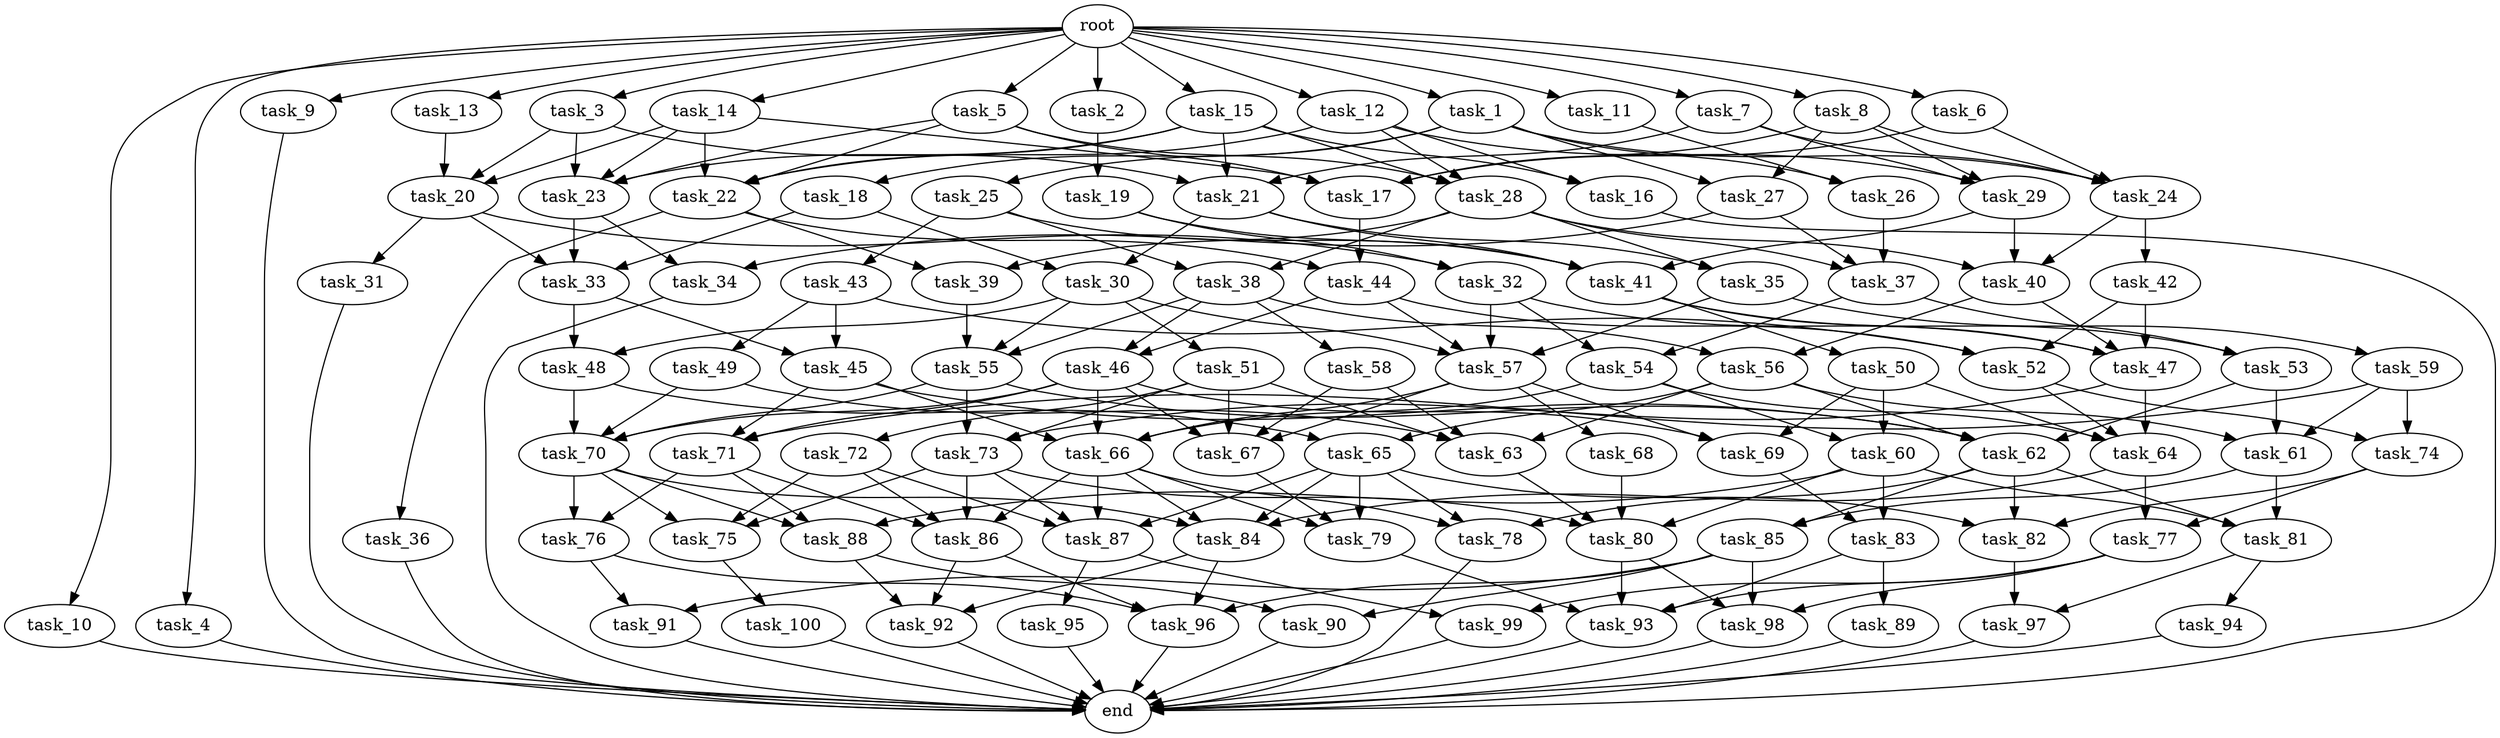 digraph G {
  task_66 [size="2.427085e+09"];
  task_71 [size="3.063824e+09"];
  task_79 [size="1.041190e+09"];
  task_27 [size="2.373346e+09"];
  task_34 [size="3.977134e+09"];
  task_69 [size="2.533487e+09"];
  task_63 [size="7.838066e+08"];
  task_87 [size="3.068595e+09"];
  task_26 [size="2.480496e+09"];
  task_25 [size="4.639664e+08"];
  task_44 [size="3.271513e+09"];
  task_19 [size="3.721391e+09"];
  task_57 [size="3.253991e+09"];
  task_47 [size="2.741647e+09"];
  task_29 [size="4.352230e+09"];
  task_20 [size="2.445192e+09"];
  task_56 [size="3.180315e+09"];
  task_15 [size="1.415769e+09"];
  task_77 [size="1.348420e+09"];
  task_92 [size="2.987823e+09"];
  task_100 [size="1.258358e+09"];
  task_16 [size="1.665201e+09"];
  task_91 [size="9.331091e+08"];
  task_82 [size="2.370048e+09"];
  task_73 [size="3.609423e+08"];
  task_65 [size="3.457743e+09"];
  task_10 [size="3.218324e+09"];
  task_30 [size="3.697209e+09"];
  task_23 [size="1.048831e+09"];
  task_78 [size="2.861596e+09"];
  task_28 [size="1.452802e+09"];
  task_38 [size="2.526152e+09"];
  task_32 [size="3.960258e+09"];
  task_4 [size="4.273206e+09"];
  task_9 [size="3.941678e+09"];
  task_84 [size="3.557674e+09"];
  task_14 [size="3.969521e+09"];
  end [size="0.000000e+00"];
  task_83 [size="9.806399e+08"];
  task_90 [size="2.278118e+09"];
  task_59 [size="2.120503e+09"];
  task_12 [size="3.065902e+08"];
  task_46 [size="1.899439e+09"];
  task_36 [size="1.014923e+09"];
  task_40 [size="4.776924e+09"];
  task_62 [size="3.901252e+09"];
  task_45 [size="9.651623e+08"];
  task_53 [size="2.137955e+09"];
  task_24 [size="4.258294e+09"];
  task_33 [size="1.218674e+09"];
  task_89 [size="1.705827e+08"];
  task_94 [size="5.890882e+08"];
  task_41 [size="2.435290e+09"];
  task_72 [size="1.504873e+09"];
  task_18 [size="4.522251e+09"];
  task_64 [size="2.178700e+09"];
  task_54 [size="4.679330e+09"];
  task_95 [size="3.524008e+09"];
  task_70 [size="1.612992e+09"];
  task_11 [size="4.336293e+09"];
  task_43 [size="1.394828e+08"];
  task_88 [size="3.946822e+09"];
  task_96 [size="2.717806e+09"];
  task_6 [size="2.187396e+09"];
  task_42 [size="2.045001e+07"];
  task_17 [size="8.187031e+08"];
  task_22 [size="4.276327e+09"];
  task_93 [size="6.169645e+08"];
  task_98 [size="1.729102e+09"];
  task_97 [size="2.783758e+08"];
  task_58 [size="4.254875e+09"];
  task_67 [size="2.143097e+09"];
  root [size="0.000000e+00"];
  task_48 [size="3.703888e+09"];
  task_35 [size="1.969181e+08"];
  task_80 [size="2.381139e+09"];
  task_99 [size="2.189305e+09"];
  task_68 [size="1.785284e+09"];
  task_1 [size="4.409145e+09"];
  task_55 [size="4.665022e+09"];
  task_13 [size="3.648474e+08"];
  task_52 [size="3.032220e+09"];
  task_81 [size="3.251385e+09"];
  task_39 [size="4.251328e+09"];
  task_2 [size="1.139171e+09"];
  task_37 [size="4.449134e+09"];
  task_5 [size="1.768819e+09"];
  task_76 [size="3.700230e+09"];
  task_51 [size="3.775206e+09"];
  task_7 [size="4.811917e+09"];
  task_60 [size="3.856564e+09"];
  task_74 [size="4.826865e+09"];
  task_85 [size="5.487163e+08"];
  task_49 [size="3.658073e+09"];
  task_31 [size="2.595812e+09"];
  task_21 [size="1.453399e+09"];
  task_3 [size="1.067533e+09"];
  task_8 [size="7.742321e+08"];
  task_75 [size="3.505750e+09"];
  task_50 [size="4.373623e+09"];
  task_61 [size="4.682426e+09"];
  task_86 [size="4.738933e+07"];

  task_66 -> task_79 [size="1.213543e+08"];
  task_66 -> task_87 [size="1.213543e+08"];
  task_66 -> task_84 [size="1.213543e+08"];
  task_66 -> task_78 [size="1.213543e+08"];
  task_66 -> task_86 [size="1.213543e+08"];
  task_71 -> task_76 [size="2.042550e+08"];
  task_71 -> task_88 [size="2.042550e+08"];
  task_71 -> task_86 [size="2.042550e+08"];
  task_79 -> task_93 [size="6.941270e+07"];
  task_27 -> task_37 [size="2.373346e+08"];
  task_27 -> task_34 [size="2.373346e+08"];
  task_34 -> end [size="1.000000e-12"];
  task_69 -> task_83 [size="1.688991e+08"];
  task_63 -> task_80 [size="3.919033e+07"];
  task_87 -> task_95 [size="1.534298e+08"];
  task_87 -> task_99 [size="1.534298e+08"];
  task_26 -> task_37 [size="2.480496e+08"];
  task_25 -> task_41 [size="9.279327e+07"];
  task_25 -> task_38 [size="9.279327e+07"];
  task_25 -> task_43 [size="9.279327e+07"];
  task_44 -> task_57 [size="3.271513e+08"];
  task_44 -> task_52 [size="3.271513e+08"];
  task_44 -> task_46 [size="3.271513e+08"];
  task_19 -> task_41 [size="7.442783e+08"];
  task_19 -> task_32 [size="7.442783e+08"];
  task_57 -> task_68 [size="1.626996e+08"];
  task_57 -> task_66 [size="1.626996e+08"];
  task_57 -> task_67 [size="1.626996e+08"];
  task_57 -> task_69 [size="1.626996e+08"];
  task_47 -> task_73 [size="1.370823e+08"];
  task_47 -> task_64 [size="1.370823e+08"];
  task_29 -> task_40 [size="2.901487e+08"];
  task_29 -> task_41 [size="2.901487e+08"];
  task_20 -> task_31 [size="1.630128e+08"];
  task_20 -> task_32 [size="1.630128e+08"];
  task_20 -> task_33 [size="1.630128e+08"];
  task_56 -> task_63 [size="3.180315e+08"];
  task_56 -> task_62 [size="3.180315e+08"];
  task_56 -> task_65 [size="3.180315e+08"];
  task_56 -> task_61 [size="3.180315e+08"];
  task_15 -> task_21 [size="2.831538e+08"];
  task_15 -> task_22 [size="2.831538e+08"];
  task_15 -> task_16 [size="2.831538e+08"];
  task_15 -> task_23 [size="2.831538e+08"];
  task_15 -> task_28 [size="2.831538e+08"];
  task_77 -> task_99 [size="1.348420e+08"];
  task_77 -> task_93 [size="1.348420e+08"];
  task_77 -> task_98 [size="1.348420e+08"];
  task_92 -> end [size="1.000000e-12"];
  task_100 -> end [size="1.000000e-12"];
  task_16 -> end [size="1.000000e-12"];
  task_91 -> end [size="1.000000e-12"];
  task_82 -> task_97 [size="1.580032e+08"];
  task_73 -> task_75 [size="2.406282e+07"];
  task_73 -> task_80 [size="2.406282e+07"];
  task_73 -> task_86 [size="2.406282e+07"];
  task_73 -> task_87 [size="2.406282e+07"];
  task_65 -> task_79 [size="3.457743e+08"];
  task_65 -> task_87 [size="3.457743e+08"];
  task_65 -> task_84 [size="3.457743e+08"];
  task_65 -> task_78 [size="3.457743e+08"];
  task_65 -> task_82 [size="3.457743e+08"];
  task_10 -> end [size="1.000000e-12"];
  task_30 -> task_57 [size="3.697209e+08"];
  task_30 -> task_51 [size="3.697209e+08"];
  task_30 -> task_55 [size="3.697209e+08"];
  task_30 -> task_48 [size="3.697209e+08"];
  task_23 -> task_34 [size="5.244154e+07"];
  task_23 -> task_33 [size="5.244154e+07"];
  task_78 -> end [size="1.000000e-12"];
  task_28 -> task_37 [size="9.685347e+07"];
  task_28 -> task_40 [size="9.685347e+07"];
  task_28 -> task_38 [size="9.685347e+07"];
  task_28 -> task_35 [size="9.685347e+07"];
  task_28 -> task_39 [size="9.685347e+07"];
  task_38 -> task_58 [size="2.526152e+08"];
  task_38 -> task_56 [size="2.526152e+08"];
  task_38 -> task_46 [size="2.526152e+08"];
  task_38 -> task_55 [size="2.526152e+08"];
  task_32 -> task_54 [size="3.960258e+08"];
  task_32 -> task_57 [size="3.960258e+08"];
  task_32 -> task_47 [size="3.960258e+08"];
  task_4 -> end [size="1.000000e-12"];
  task_9 -> end [size="1.000000e-12"];
  task_84 -> task_96 [size="1.778837e+08"];
  task_84 -> task_92 [size="1.778837e+08"];
  task_14 -> task_17 [size="7.939043e+08"];
  task_14 -> task_22 [size="7.939043e+08"];
  task_14 -> task_20 [size="7.939043e+08"];
  task_14 -> task_23 [size="7.939043e+08"];
  task_83 -> task_89 [size="9.806399e+07"];
  task_83 -> task_93 [size="9.806399e+07"];
  task_90 -> end [size="1.000000e-12"];
  task_59 -> task_74 [size="4.241006e+08"];
  task_59 -> task_61 [size="4.241006e+08"];
  task_59 -> task_71 [size="4.241006e+08"];
  task_12 -> task_28 [size="6.131803e+07"];
  task_12 -> task_22 [size="6.131803e+07"];
  task_12 -> task_16 [size="6.131803e+07"];
  task_12 -> task_29 [size="6.131803e+07"];
  task_46 -> task_66 [size="1.899439e+08"];
  task_46 -> task_70 [size="1.899439e+08"];
  task_46 -> task_67 [size="1.899439e+08"];
  task_46 -> task_69 [size="1.899439e+08"];
  task_46 -> task_71 [size="1.899439e+08"];
  task_36 -> end [size="1.000000e-12"];
  task_40 -> task_56 [size="3.184616e+08"];
  task_40 -> task_47 [size="3.184616e+08"];
  task_62 -> task_81 [size="1.950626e+08"];
  task_62 -> task_78 [size="1.950626e+08"];
  task_62 -> task_85 [size="1.950626e+08"];
  task_62 -> task_82 [size="1.950626e+08"];
  task_45 -> task_62 [size="9.651623e+07"];
  task_45 -> task_66 [size="9.651623e+07"];
  task_45 -> task_71 [size="9.651623e+07"];
  task_53 -> task_62 [size="2.137955e+08"];
  task_53 -> task_61 [size="2.137955e+08"];
  task_24 -> task_40 [size="2.129147e+08"];
  task_24 -> task_42 [size="2.129147e+08"];
  task_33 -> task_45 [size="8.124491e+07"];
  task_33 -> task_48 [size="8.124491e+07"];
  task_89 -> end [size="1.000000e-12"];
  task_94 -> end [size="1.000000e-12"];
  task_41 -> task_50 [size="1.217645e+08"];
  task_41 -> task_47 [size="1.217645e+08"];
  task_41 -> task_53 [size="1.217645e+08"];
  task_72 -> task_75 [size="3.009745e+08"];
  task_72 -> task_87 [size="3.009745e+08"];
  task_72 -> task_86 [size="3.009745e+08"];
  task_18 -> task_30 [size="9.044501e+08"];
  task_18 -> task_33 [size="9.044501e+08"];
  task_64 -> task_84 [size="1.089350e+08"];
  task_64 -> task_77 [size="1.089350e+08"];
  task_54 -> task_60 [size="4.679330e+08"];
  task_54 -> task_66 [size="4.679330e+08"];
  task_54 -> task_64 [size="4.679330e+08"];
  task_95 -> end [size="1.000000e-12"];
  task_70 -> task_76 [size="8.064960e+07"];
  task_70 -> task_75 [size="8.064960e+07"];
  task_70 -> task_88 [size="8.064960e+07"];
  task_70 -> task_84 [size="8.064960e+07"];
  task_11 -> task_26 [size="8.672587e+08"];
  task_43 -> task_49 [size="2.789657e+07"];
  task_43 -> task_52 [size="2.789657e+07"];
  task_43 -> task_45 [size="2.789657e+07"];
  task_88 -> task_90 [size="2.631215e+08"];
  task_88 -> task_92 [size="2.631215e+08"];
  task_96 -> end [size="1.000000e-12"];
  task_6 -> task_17 [size="4.374793e+08"];
  task_6 -> task_24 [size="4.374793e+08"];
  task_42 -> task_47 [size="4.090002e+06"];
  task_42 -> task_52 [size="4.090002e+06"];
  task_17 -> task_44 [size="4.093516e+07"];
  task_22 -> task_36 [size="2.138164e+08"];
  task_22 -> task_39 [size="2.138164e+08"];
  task_22 -> task_44 [size="2.138164e+08"];
  task_93 -> end [size="1.000000e-12"];
  task_98 -> end [size="1.000000e-12"];
  task_97 -> end [size="1.000000e-12"];
  task_58 -> task_63 [size="8.509749e+08"];
  task_58 -> task_67 [size="8.509749e+08"];
  task_67 -> task_79 [size="1.071548e+08"];
  root -> task_4 [size="1.000000e-12"];
  root -> task_1 [size="1.000000e-12"];
  root -> task_7 [size="1.000000e-12"];
  root -> task_13 [size="1.000000e-12"];
  root -> task_8 [size="1.000000e-12"];
  root -> task_11 [size="1.000000e-12"];
  root -> task_15 [size="1.000000e-12"];
  root -> task_2 [size="1.000000e-12"];
  root -> task_9 [size="1.000000e-12"];
  root -> task_6 [size="1.000000e-12"];
  root -> task_14 [size="1.000000e-12"];
  root -> task_5 [size="1.000000e-12"];
  root -> task_12 [size="1.000000e-12"];
  root -> task_3 [size="1.000000e-12"];
  root -> task_10 [size="1.000000e-12"];
  task_48 -> task_70 [size="3.703888e+08"];
  task_48 -> task_65 [size="3.703888e+08"];
  task_35 -> task_57 [size="1.969181e+07"];
  task_35 -> task_59 [size="1.969181e+07"];
  task_80 -> task_93 [size="1.190569e+08"];
  task_80 -> task_98 [size="1.190569e+08"];
  task_99 -> end [size="1.000000e-12"];
  task_68 -> task_80 [size="3.570569e+08"];
  task_1 -> task_27 [size="8.818290e+08"];
  task_1 -> task_26 [size="8.818290e+08"];
  task_1 -> task_24 [size="8.818290e+08"];
  task_1 -> task_25 [size="8.818290e+08"];
  task_1 -> task_18 [size="8.818290e+08"];
  task_55 -> task_70 [size="3.110014e+08"];
  task_55 -> task_62 [size="3.110014e+08"];
  task_55 -> task_73 [size="3.110014e+08"];
  task_13 -> task_20 [size="7.296948e+07"];
  task_52 -> task_74 [size="2.021480e+08"];
  task_52 -> task_64 [size="2.021480e+08"];
  task_81 -> task_94 [size="2.167590e+08"];
  task_81 -> task_97 [size="2.167590e+08"];
  task_39 -> task_55 [size="4.251328e+08"];
  task_2 -> task_19 [size="2.278342e+08"];
  task_37 -> task_54 [size="2.966089e+08"];
  task_37 -> task_53 [size="2.966089e+08"];
  task_5 -> task_17 [size="3.537639e+08"];
  task_5 -> task_22 [size="3.537639e+08"];
  task_5 -> task_28 [size="3.537639e+08"];
  task_5 -> task_23 [size="3.537639e+08"];
  task_76 -> task_96 [size="3.700230e+08"];
  task_76 -> task_91 [size="3.700230e+08"];
  task_51 -> task_63 [size="7.550411e+08"];
  task_51 -> task_73 [size="7.550411e+08"];
  task_51 -> task_67 [size="7.550411e+08"];
  task_51 -> task_72 [size="7.550411e+08"];
  task_7 -> task_21 [size="9.623834e+08"];
  task_7 -> task_24 [size="9.623834e+08"];
  task_7 -> task_29 [size="9.623834e+08"];
  task_60 -> task_88 [size="3.856564e+08"];
  task_60 -> task_80 [size="3.856564e+08"];
  task_60 -> task_81 [size="3.856564e+08"];
  task_60 -> task_83 [size="3.856564e+08"];
  task_74 -> task_77 [size="4.826865e+08"];
  task_74 -> task_82 [size="4.826865e+08"];
  task_85 -> task_96 [size="5.487163e+07"];
  task_85 -> task_90 [size="5.487163e+07"];
  task_85 -> task_91 [size="5.487163e+07"];
  task_85 -> task_98 [size="5.487163e+07"];
  task_49 -> task_63 [size="7.316146e+08"];
  task_49 -> task_70 [size="7.316146e+08"];
  task_31 -> end [size="1.000000e-12"];
  task_21 -> task_41 [size="9.689325e+07"];
  task_21 -> task_30 [size="9.689325e+07"];
  task_21 -> task_35 [size="9.689325e+07"];
  task_3 -> task_21 [size="2.135065e+08"];
  task_3 -> task_20 [size="2.135065e+08"];
  task_3 -> task_23 [size="2.135065e+08"];
  task_8 -> task_27 [size="1.548464e+08"];
  task_8 -> task_17 [size="1.548464e+08"];
  task_8 -> task_24 [size="1.548464e+08"];
  task_8 -> task_29 [size="1.548464e+08"];
  task_75 -> task_100 [size="2.337167e+08"];
  task_50 -> task_60 [size="8.747245e+08"];
  task_50 -> task_64 [size="8.747245e+08"];
  task_50 -> task_69 [size="8.747245e+08"];
  task_61 -> task_81 [size="3.121617e+08"];
  task_61 -> task_85 [size="3.121617e+08"];
  task_86 -> task_96 [size="2.369466e+06"];
  task_86 -> task_92 [size="2.369466e+06"];
}
